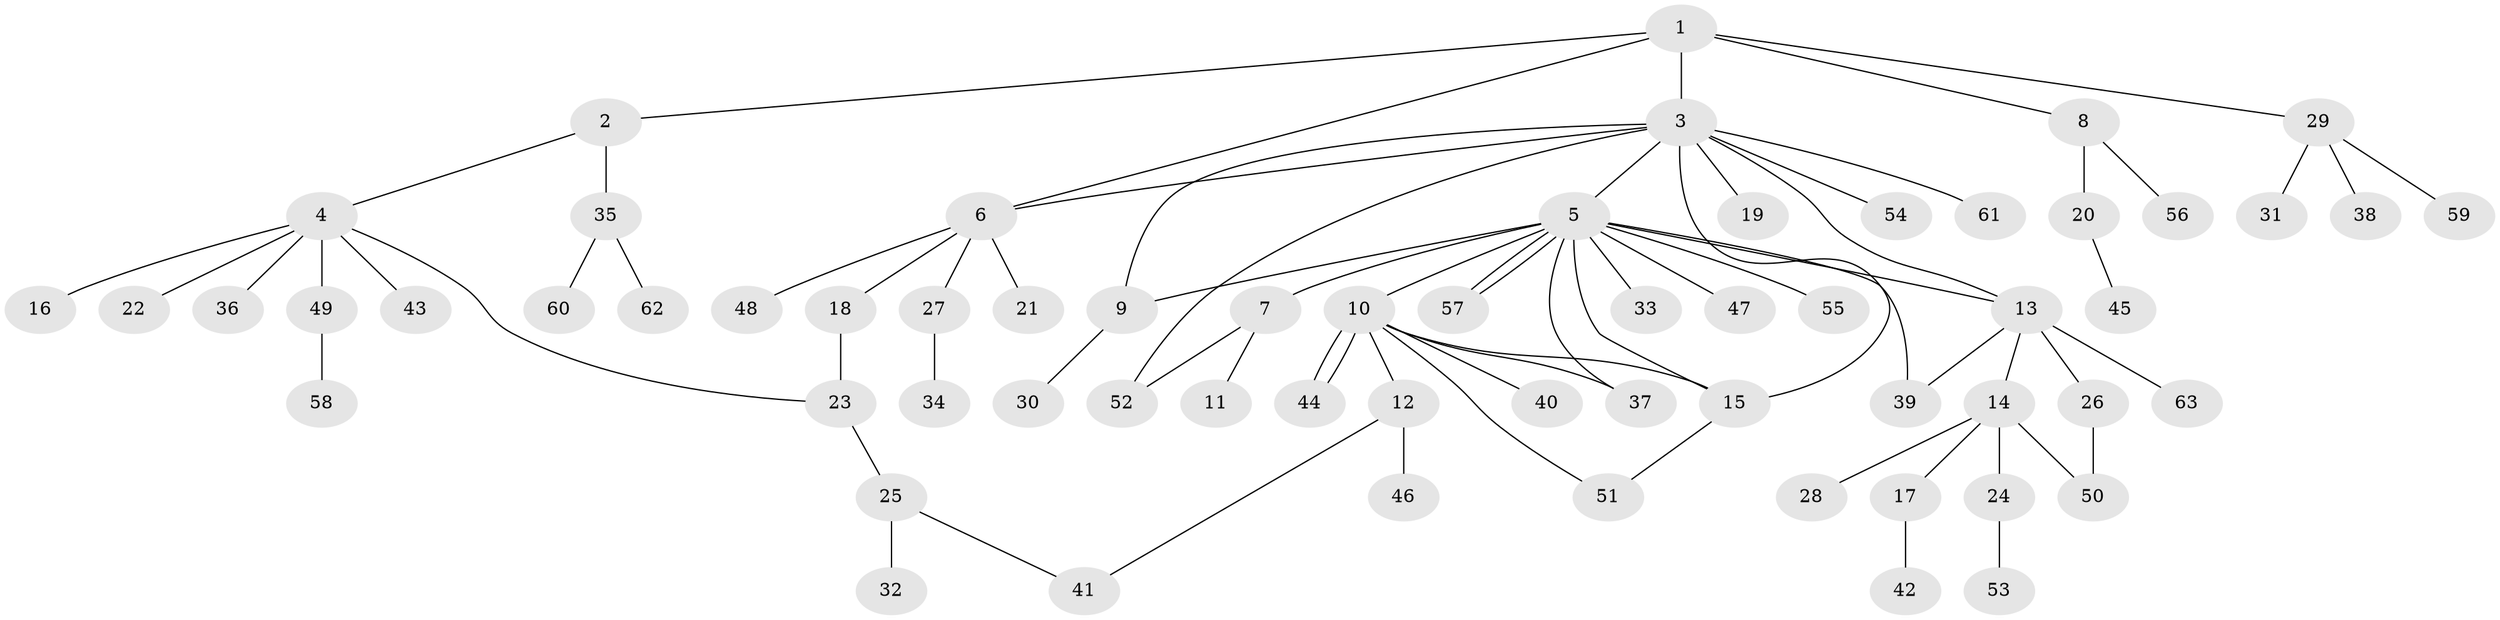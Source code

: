 // Generated by graph-tools (version 1.1) at 2025/01/03/09/25 03:01:51]
// undirected, 63 vertices, 76 edges
graph export_dot {
graph [start="1"]
  node [color=gray90,style=filled];
  1;
  2;
  3;
  4;
  5;
  6;
  7;
  8;
  9;
  10;
  11;
  12;
  13;
  14;
  15;
  16;
  17;
  18;
  19;
  20;
  21;
  22;
  23;
  24;
  25;
  26;
  27;
  28;
  29;
  30;
  31;
  32;
  33;
  34;
  35;
  36;
  37;
  38;
  39;
  40;
  41;
  42;
  43;
  44;
  45;
  46;
  47;
  48;
  49;
  50;
  51;
  52;
  53;
  54;
  55;
  56;
  57;
  58;
  59;
  60;
  61;
  62;
  63;
  1 -- 2;
  1 -- 3;
  1 -- 6;
  1 -- 8;
  1 -- 29;
  2 -- 4;
  2 -- 35;
  3 -- 5;
  3 -- 6;
  3 -- 9;
  3 -- 13;
  3 -- 15;
  3 -- 19;
  3 -- 52;
  3 -- 54;
  3 -- 61;
  4 -- 16;
  4 -- 22;
  4 -- 23;
  4 -- 36;
  4 -- 43;
  4 -- 49;
  5 -- 7;
  5 -- 9;
  5 -- 10;
  5 -- 13;
  5 -- 15;
  5 -- 33;
  5 -- 37;
  5 -- 39;
  5 -- 47;
  5 -- 55;
  5 -- 57;
  5 -- 57;
  6 -- 18;
  6 -- 21;
  6 -- 27;
  6 -- 48;
  7 -- 11;
  7 -- 52;
  8 -- 20;
  8 -- 56;
  9 -- 30;
  10 -- 12;
  10 -- 15;
  10 -- 37;
  10 -- 40;
  10 -- 44;
  10 -- 44;
  10 -- 51;
  12 -- 41;
  12 -- 46;
  13 -- 14;
  13 -- 26;
  13 -- 39;
  13 -- 63;
  14 -- 17;
  14 -- 24;
  14 -- 28;
  14 -- 50;
  15 -- 51;
  17 -- 42;
  18 -- 23;
  20 -- 45;
  23 -- 25;
  24 -- 53;
  25 -- 32;
  25 -- 41;
  26 -- 50;
  27 -- 34;
  29 -- 31;
  29 -- 38;
  29 -- 59;
  35 -- 60;
  35 -- 62;
  49 -- 58;
}
